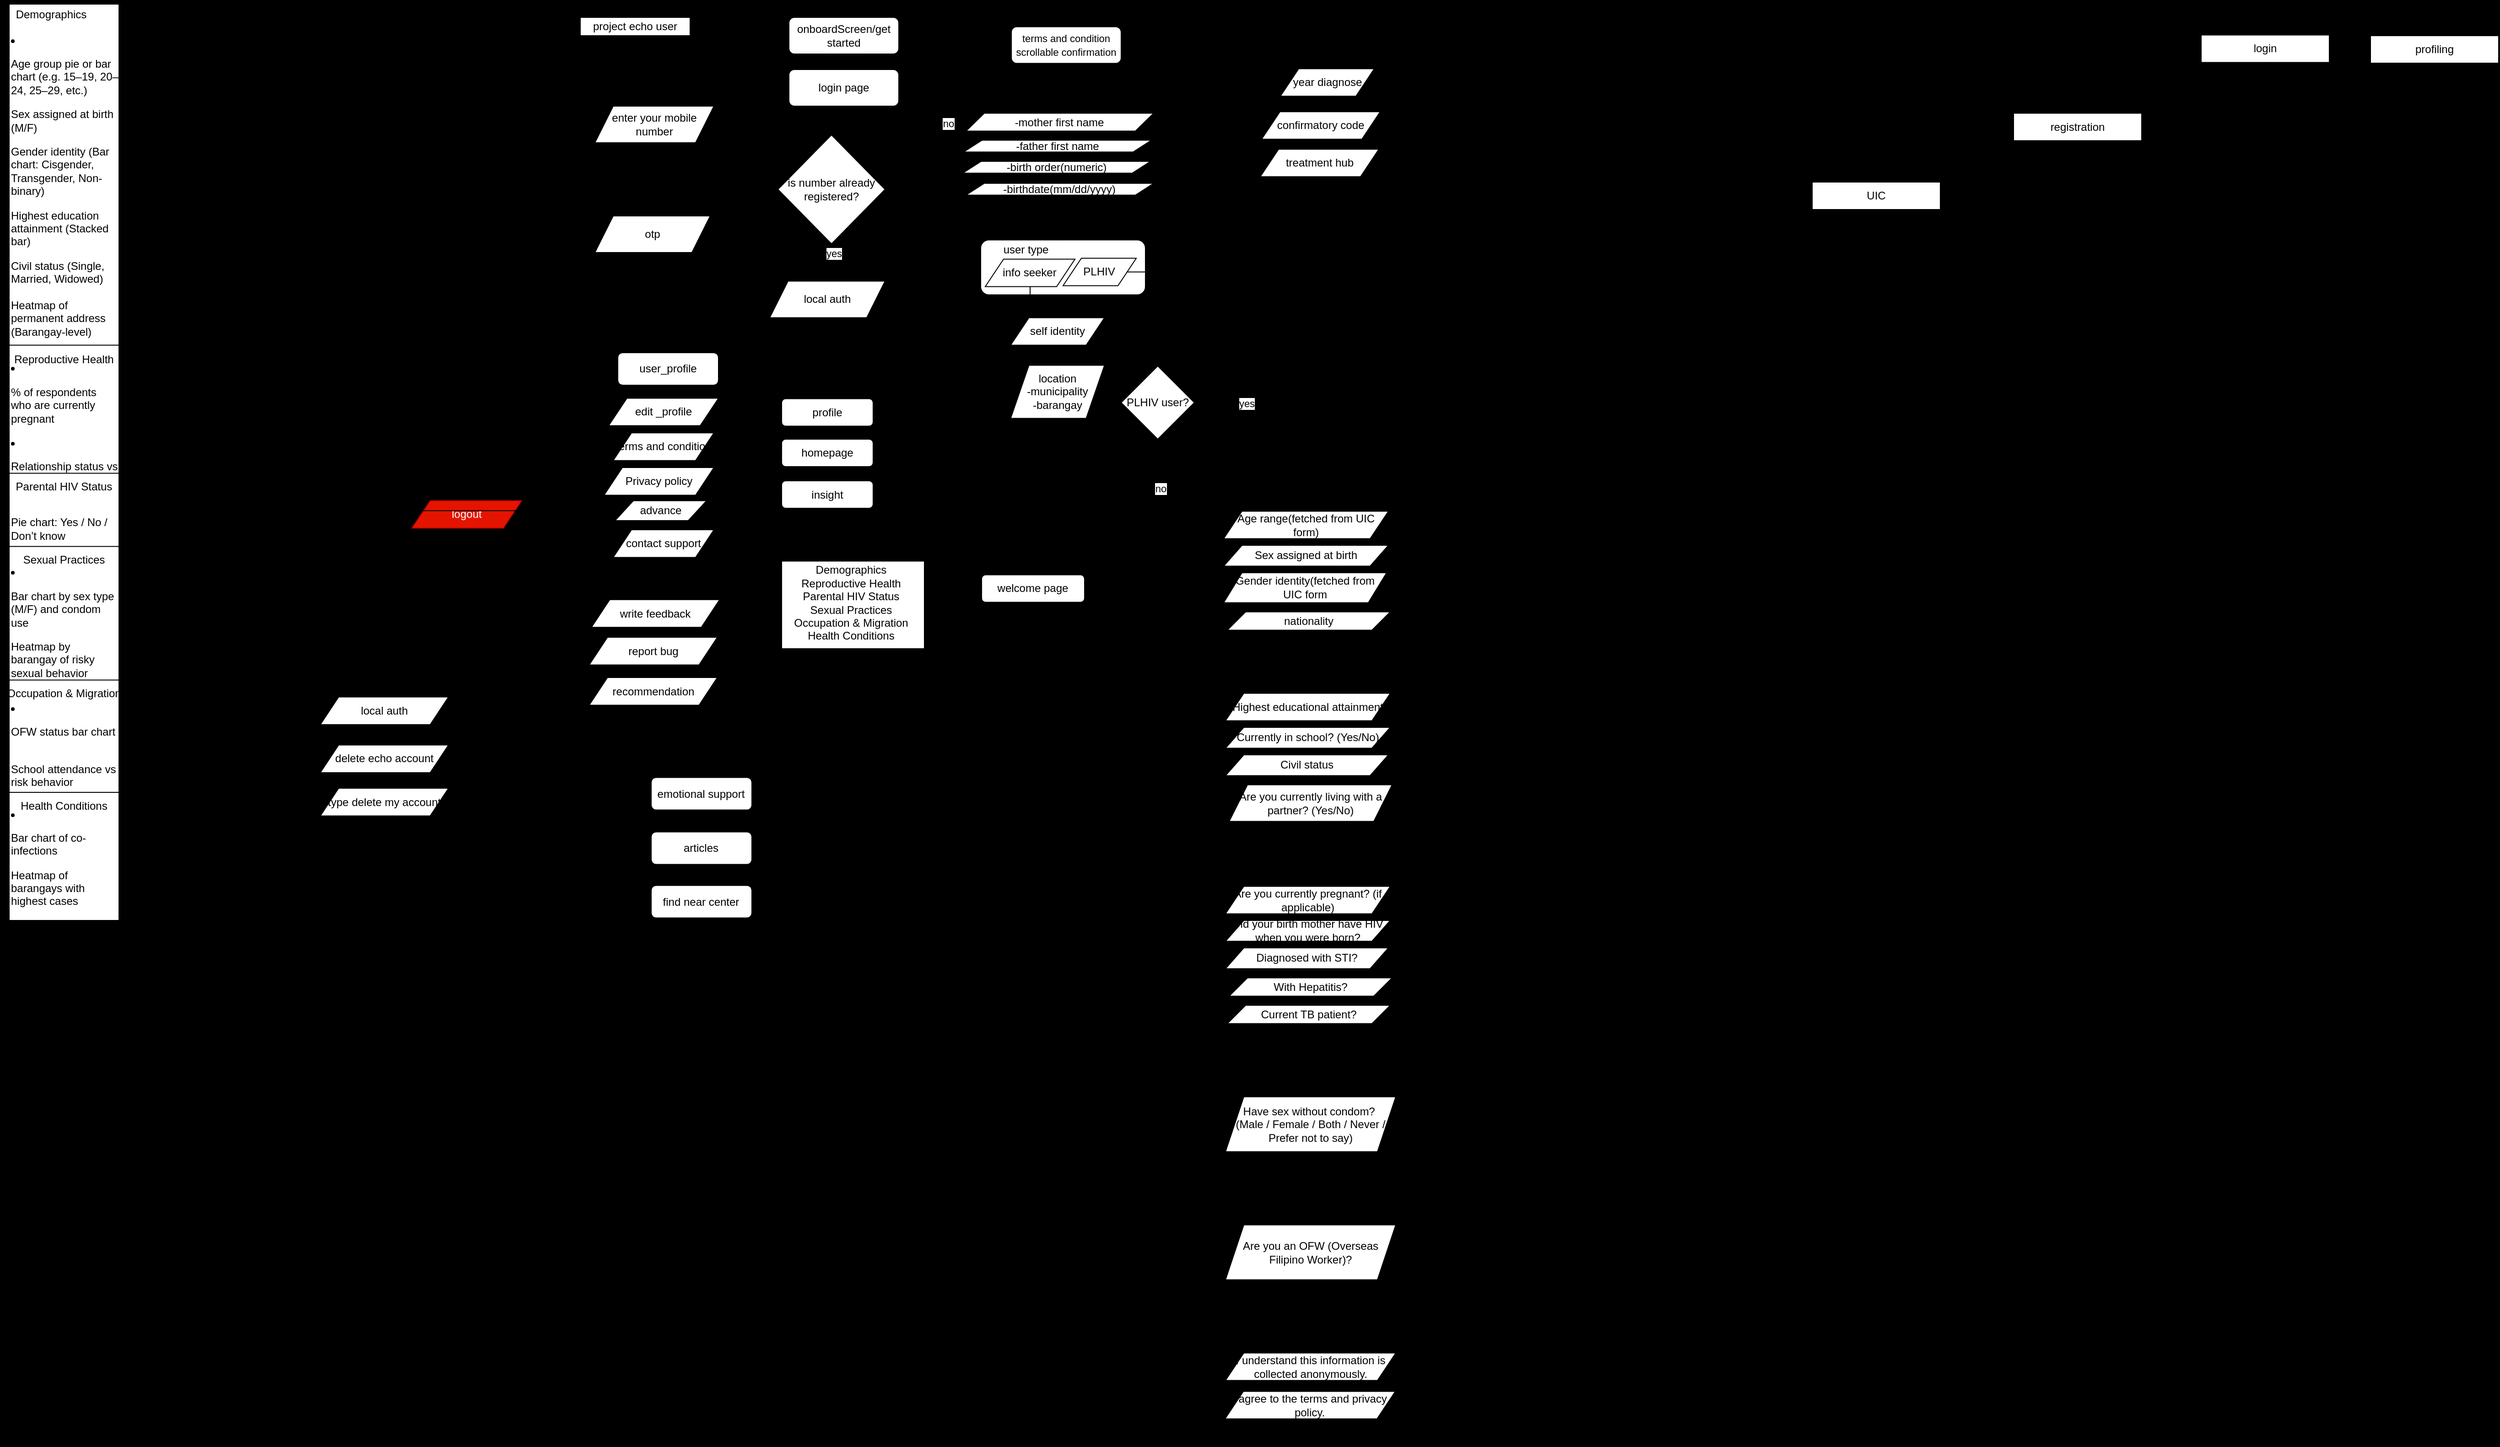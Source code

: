 <mxfile version="28.0.6">
  <diagram name="Page-1" id="9R6yXRowSwLRwM4YF0jt">
    <mxGraphModel dx="2390" dy="1080" grid="1" gridSize="10" guides="1" tooltips="1" connect="1" arrows="1" fold="1" page="1" pageScale="1" pageWidth="850" pageHeight="1100" background="light-dark(#000000,#000000)" math="0" shadow="0">
      <root>
        <mxCell id="0" />
        <mxCell id="1" parent="0" />
        <mxCell id="TQ_paNnPEj-k8EMu2wSg-22" value="" style="rounded=0;whiteSpace=wrap;html=1;fillColor=none;" parent="1" vertex="1">
          <mxGeometry x="627.99" y="132.25" width="226" height="133" as="geometry" />
        </mxCell>
        <mxCell id="PzX3rmqmM5q8GLzGmmiX-13" value="" style="rounded=0;whiteSpace=wrap;html=1;fillColor=none;" parent="1" vertex="1">
          <mxGeometry x="413.99" y="451.75" width="140" height="155.25" as="geometry" />
        </mxCell>
        <mxCell id="_LMe8sHWsWOSTw_ekPAe-2" value="project echo user" style="rounded=0;whiteSpace=wrap;html=1;" parent="1" vertex="1">
          <mxGeometry x="213.99" y="50" width="120" height="20" as="geometry" />
        </mxCell>
        <mxCell id="_LMe8sHWsWOSTw_ekPAe-17" style="edgeStyle=orthogonalEdgeStyle;rounded=0;orthogonalLoop=1;jettySize=auto;html=1;exitX=0;exitY=0.5;exitDx=0;exitDy=0;" parent="1" source="_LMe8sHWsWOSTw_ekPAe-4" edge="1">
          <mxGeometry relative="1" as="geometry">
            <mxPoint x="442.166" y="148" as="targetPoint" />
          </mxGeometry>
        </mxCell>
        <mxCell id="_LMe8sHWsWOSTw_ekPAe-4" value="login page" style="rounded=1;whiteSpace=wrap;html=1;" parent="1" vertex="1">
          <mxGeometry x="441.99" y="107" width="120" height="40" as="geometry" />
        </mxCell>
        <mxCell id="-NJHEdXc2_ys1D_Juve5-9" style="edgeStyle=orthogonalEdgeStyle;rounded=0;orthogonalLoop=1;jettySize=auto;html=1;exitX=0.5;exitY=1;exitDx=0;exitDy=0;" parent="1" source="_LMe8sHWsWOSTw_ekPAe-10" target="-NJHEdXc2_ys1D_Juve5-8" edge="1">
          <mxGeometry relative="1" as="geometry" />
        </mxCell>
        <mxCell id="_LMe8sHWsWOSTw_ekPAe-10" value="enter your mobile number" style="shape=parallelogram;perimeter=parallelogramPerimeter;whiteSpace=wrap;html=1;fixedSize=1;" parent="1" vertex="1">
          <mxGeometry x="229.99" y="147" width="130" height="40" as="geometry" />
        </mxCell>
        <mxCell id="_LMe8sHWsWOSTw_ekPAe-22" style="edgeStyle=orthogonalEdgeStyle;rounded=0;orthogonalLoop=1;jettySize=auto;html=1;exitX=0;exitY=0.5;exitDx=0;exitDy=0;entryX=0.5;entryY=0;entryDx=0;entryDy=0;" parent="1" source="_LMe8sHWsWOSTw_ekPAe-4" target="_LMe8sHWsWOSTw_ekPAe-10" edge="1">
          <mxGeometry relative="1" as="geometry">
            <mxPoint x="325.51" y="218.6" as="targetPoint" />
          </mxGeometry>
        </mxCell>
        <mxCell id="_LMe8sHWsWOSTw_ekPAe-31" value="" style="rounded=1;whiteSpace=wrap;html=1;" parent="1" vertex="1">
          <mxGeometry x="651.49" y="293.25" width="180" height="60" as="geometry" />
        </mxCell>
        <mxCell id="TQ_paNnPEj-k8EMu2wSg-8" style="edgeStyle=orthogonalEdgeStyle;rounded=0;orthogonalLoop=1;jettySize=auto;html=1;exitX=1;exitY=0.5;exitDx=0;exitDy=0;entryX=0.75;entryY=0;entryDx=0;entryDy=0;" parent="1" source="_LMe8sHWsWOSTw_ekPAe-32" target="TQ_paNnPEj-k8EMu2wSg-7" edge="1">
          <mxGeometry relative="1" as="geometry" />
        </mxCell>
        <mxCell id="_LMe8sHWsWOSTw_ekPAe-32" value="PLHIV" style="shape=parallelogram;perimeter=parallelogramPerimeter;whiteSpace=wrap;html=1;fixedSize=1;" parent="1" vertex="1">
          <mxGeometry x="741.49" y="313.25" width="80" height="30" as="geometry" />
        </mxCell>
        <mxCell id="TQ_paNnPEj-k8EMu2wSg-10" style="edgeStyle=orthogonalEdgeStyle;rounded=0;orthogonalLoop=1;jettySize=auto;html=1;exitX=0.5;exitY=1;exitDx=0;exitDy=0;" parent="1" source="_LMe8sHWsWOSTw_ekPAe-33" target="-NJHEdXc2_ys1D_Juve5-5" edge="1">
          <mxGeometry relative="1" as="geometry" />
        </mxCell>
        <mxCell id="_LMe8sHWsWOSTw_ekPAe-33" value="info seeker" style="shape=parallelogram;perimeter=parallelogramPerimeter;whiteSpace=wrap;html=1;fixedSize=1;" parent="1" vertex="1">
          <mxGeometry x="656.49" y="314.25" width="98" height="30" as="geometry" />
        </mxCell>
        <mxCell id="_LMe8sHWsWOSTw_ekPAe-34" value="user type" style="rounded=1;whiteSpace=wrap;html=1;strokeColor=none;" parent="1" vertex="1">
          <mxGeometry x="661.49" y="299.25" width="80" height="10" as="geometry" />
        </mxCell>
        <mxCell id="_if-oOEPhQZ48nYMYrpP-65" style="edgeStyle=orthogonalEdgeStyle;rounded=0;orthogonalLoop=1;jettySize=auto;html=1;exitX=1;exitY=0.5;exitDx=0;exitDy=0;entryX=0;entryY=0;entryDx=0;entryDy=0;" parent="1" source="_LMe8sHWsWOSTw_ekPAe-37" target="hLlVX3qkGdRgcRe8pmFS-6" edge="1">
          <mxGeometry relative="1" as="geometry" />
        </mxCell>
        <mxCell id="_LMe8sHWsWOSTw_ekPAe-37" value="&lt;div&gt;location&lt;/div&gt;&lt;div&gt;-municipality&lt;/div&gt;&lt;div&gt;-barangay&lt;/div&gt;" style="shape=parallelogram;perimeter=parallelogramPerimeter;whiteSpace=wrap;html=1;fixedSize=1;" parent="1" vertex="1">
          <mxGeometry x="684.24" y="430.25" width="102.5" height="58" as="geometry" />
        </mxCell>
        <mxCell id="_LMe8sHWsWOSTw_ekPAe-53" value="welcome page" style="rounded=1;whiteSpace=wrap;html=1;" parent="1" vertex="1">
          <mxGeometry x="652.49" y="659.25" width="112.5" height="30" as="geometry" />
        </mxCell>
        <mxCell id="hLlVX3qkGdRgcRe8pmFS-5" style="edgeStyle=orthogonalEdgeStyle;rounded=0;orthogonalLoop=1;jettySize=auto;html=1;exitX=0;exitY=0.5;exitDx=0;exitDy=0;entryX=0.75;entryY=0;entryDx=0;entryDy=0;" parent="1" source="_LMe8sHWsWOSTw_ekPAe-55" target="PzX3rmqmM5q8GLzGmmiX-22" edge="1">
          <mxGeometry relative="1" as="geometry" />
        </mxCell>
        <mxCell id="_LMe8sHWsWOSTw_ekPAe-55" value="homepage" style="rounded=1;whiteSpace=wrap;html=1;" parent="1" vertex="1">
          <mxGeometry x="433.99" y="511" width="100" height="30" as="geometry" />
        </mxCell>
        <mxCell id="_LMe8sHWsWOSTw_ekPAe-59" style="edgeStyle=orthogonalEdgeStyle;rounded=0;orthogonalLoop=1;jettySize=auto;html=1;exitX=0.5;exitY=1;exitDx=0;exitDy=0;entryX=0.5;entryY=0;entryDx=0;entryDy=0;" parent="1" source="_LMe8sHWsWOSTw_ekPAe-58" target="_LMe8sHWsWOSTw_ekPAe-4" edge="1">
          <mxGeometry relative="1" as="geometry" />
        </mxCell>
        <mxCell id="_LMe8sHWsWOSTw_ekPAe-58" value="onboardScreen/get started" style="rounded=1;whiteSpace=wrap;html=1;" parent="1" vertex="1">
          <mxGeometry x="441.99" y="50" width="120" height="40" as="geometry" />
        </mxCell>
        <mxCell id="-NJHEdXc2_ys1D_Juve5-7" style="edgeStyle=orthogonalEdgeStyle;rounded=0;orthogonalLoop=1;jettySize=auto;html=1;exitX=0.5;exitY=1;exitDx=0;exitDy=0;" parent="1" source="-NJHEdXc2_ys1D_Juve5-5" target="_LMe8sHWsWOSTw_ekPAe-37" edge="1">
          <mxGeometry relative="1" as="geometry" />
        </mxCell>
        <mxCell id="-NJHEdXc2_ys1D_Juve5-5" value="self identity" style="shape=parallelogram;perimeter=parallelogramPerimeter;whiteSpace=wrap;html=1;fixedSize=1;" parent="1" vertex="1">
          <mxGeometry x="684.24" y="378.25" width="102.5" height="30" as="geometry" />
        </mxCell>
        <mxCell id="Z2BPIPwkAZa0jg8t_c1K-12" style="edgeStyle=orthogonalEdgeStyle;rounded=0;orthogonalLoop=1;jettySize=auto;html=1;exitX=1;exitY=0.5;exitDx=0;exitDy=0;entryX=0;entryY=0.5;entryDx=0;entryDy=0;" parent="1" source="-NJHEdXc2_ys1D_Juve5-8" target="-NJHEdXc2_ys1D_Juve5-28" edge="1">
          <mxGeometry relative="1" as="geometry" />
        </mxCell>
        <mxCell id="-NJHEdXc2_ys1D_Juve5-8" value="otp" style="shape=parallelogram;perimeter=parallelogramPerimeter;whiteSpace=wrap;html=1;fixedSize=1;" parent="1" vertex="1">
          <mxGeometry x="229.99" y="267" width="126" height="40" as="geometry" />
        </mxCell>
        <mxCell id="PzX3rmqmM5q8GLzGmmiX-14" style="edgeStyle=orthogonalEdgeStyle;rounded=0;orthogonalLoop=1;jettySize=auto;html=1;exitX=0.5;exitY=1;exitDx=0;exitDy=0;entryX=0;entryY=0.25;entryDx=0;entryDy=0;" parent="1" source="-NJHEdXc2_ys1D_Juve5-20" target="PzX3rmqmM5q8GLzGmmiX-13" edge="1">
          <mxGeometry relative="1" as="geometry" />
        </mxCell>
        <mxCell id="-NJHEdXc2_ys1D_Juve5-20" value="local auth" style="shape=parallelogram;perimeter=parallelogramPerimeter;whiteSpace=wrap;html=1;fixedSize=1;" parent="1" vertex="1">
          <mxGeometry x="420.99" y="338.25" width="126" height="40" as="geometry" />
        </mxCell>
        <mxCell id="-NJHEdXc2_ys1D_Juve5-30" style="edgeStyle=orthogonalEdgeStyle;rounded=0;orthogonalLoop=1;jettySize=auto;html=1;exitX=0.5;exitY=1;exitDx=0;exitDy=0;entryX=0.5;entryY=0;entryDx=0;entryDy=0;" parent="1" source="-NJHEdXc2_ys1D_Juve5-28" target="-NJHEdXc2_ys1D_Juve5-20" edge="1">
          <mxGeometry relative="1" as="geometry" />
        </mxCell>
        <mxCell id="-NJHEdXc2_ys1D_Juve5-33" value="yes" style="edgeLabel;html=1;align=center;verticalAlign=middle;resizable=0;points=[];" parent="-NJHEdXc2_ys1D_Juve5-30" vertex="1" connectable="0">
          <mxGeometry x="-0.56" y="2" relative="1" as="geometry">
            <mxPoint as="offset" />
          </mxGeometry>
        </mxCell>
        <mxCell id="hLlVX3qkGdRgcRe8pmFS-13" style="edgeStyle=orthogonalEdgeStyle;rounded=0;orthogonalLoop=1;jettySize=auto;html=1;exitX=1;exitY=0.5;exitDx=0;exitDy=0;entryX=0;entryY=0.25;entryDx=0;entryDy=0;" parent="1" source="-NJHEdXc2_ys1D_Juve5-28" target="-NJHEdXc2_ys1D_Juve5-2" edge="1">
          <mxGeometry relative="1" as="geometry">
            <mxPoint x="617.49" y="89.25" as="sourcePoint" />
          </mxGeometry>
        </mxCell>
        <mxCell id="hLlVX3qkGdRgcRe8pmFS-15" value="no" style="edgeLabel;html=1;align=center;verticalAlign=middle;resizable=0;points=[];" parent="hLlVX3qkGdRgcRe8pmFS-13" vertex="1" connectable="0">
          <mxGeometry x="-0.076" relative="1" as="geometry">
            <mxPoint as="offset" />
          </mxGeometry>
        </mxCell>
        <mxCell id="-NJHEdXc2_ys1D_Juve5-28" value="is number already registered?" style="rhombus;whiteSpace=wrap;html=1;" parent="1" vertex="1">
          <mxGeometry x="429.99" y="178.5" width="117" height="119" as="geometry" />
        </mxCell>
        <mxCell id="TQ_paNnPEj-k8EMu2wSg-27" style="edgeStyle=orthogonalEdgeStyle;rounded=0;orthogonalLoop=1;jettySize=auto;html=1;exitX=0.5;exitY=1;exitDx=0;exitDy=0;entryX=0.75;entryY=0;entryDx=0;entryDy=0;" parent="1" source="-NJHEdXc2_ys1D_Juve5-2" target="TQ_paNnPEj-k8EMu2wSg-22" edge="1">
          <mxGeometry relative="1" as="geometry" />
        </mxCell>
        <mxCell id="-NJHEdXc2_ys1D_Juve5-2" value="&lt;div&gt;&lt;font style=&quot;font-size: 11px;&quot;&gt;terms and condition scrollable confirmation&lt;/font&gt;&lt;/div&gt;" style="rounded=1;whiteSpace=wrap;html=1;" parent="1" vertex="1">
          <mxGeometry x="684.99" y="60.25" width="120" height="40" as="geometry" />
        </mxCell>
        <mxCell id="Z2BPIPwkAZa0jg8t_c1K-1" value="find near center" style="rounded=1;whiteSpace=wrap;html=1;" parent="1" vertex="1">
          <mxGeometry x="291.49" y="998.75" width="110" height="35.5" as="geometry" />
        </mxCell>
        <mxCell id="Z2BPIPwkAZa0jg8t_c1K-2" value="emotional support" style="rounded=1;whiteSpace=wrap;html=1;" parent="1" vertex="1">
          <mxGeometry x="291.49" y="880.75" width="110" height="35.5" as="geometry" />
        </mxCell>
        <mxCell id="Z2BPIPwkAZa0jg8t_c1K-3" value="articles" style="rounded=1;whiteSpace=wrap;html=1;" parent="1" vertex="1">
          <mxGeometry x="291.49" y="940.25" width="110" height="35.5" as="geometry" />
        </mxCell>
        <mxCell id="Z2BPIPwkAZa0jg8t_c1K-28" value="" style="shape=image;verticalLabelPosition=bottom;labelBackgroundColor=default;verticalAlign=top;aspect=fixed;imageAspect=0;image=https://docs.flutter.dev/assets/images/branding/flutter/logo/default.svg;" parent="1" vertex="1">
          <mxGeometry x="40" y="45" width="47.5" height="47.5" as="geometry" />
        </mxCell>
        <mxCell id="9h75YwdOtFmBBY_GWxxM-14" value="" style="shape=tableRow;horizontal=0;startSize=0;swimlaneHead=0;swimlaneBody=0;fillColor=none;collapsible=0;dropTarget=0;points=[[0,0.5],[1,0.5]];portConstraint=eastwest;top=0;left=0;right=0;bottom=0;" parent="1" vertex="1">
          <mxGeometry x="1700" y="340" width="180" height="30" as="geometry" />
        </mxCell>
        <mxCell id="9h75YwdOtFmBBY_GWxxM-15" value="" style="shape=partialRectangle;connectable=0;fillColor=none;top=0;left=0;bottom=0;right=0;editable=1;overflow=hidden;whiteSpace=wrap;html=1;" parent="9h75YwdOtFmBBY_GWxxM-14" vertex="1">
          <mxGeometry width="30" height="30" as="geometry">
            <mxRectangle width="30" height="30" as="alternateBounds" />
          </mxGeometry>
        </mxCell>
        <mxCell id="PzX3rmqmM5q8GLzGmmiX-21" style="edgeStyle=orthogonalEdgeStyle;rounded=0;orthogonalLoop=1;jettySize=auto;html=1;exitX=0;exitY=0.5;exitDx=0;exitDy=0;entryX=1;entryY=0.25;entryDx=0;entryDy=0;" parent="1" source="PzX3rmqmM5q8GLzGmmiX-9" target="PzX3rmqmM5q8GLzGmmiX-19" edge="1">
          <mxGeometry relative="1" as="geometry" />
        </mxCell>
        <mxCell id="PzX3rmqmM5q8GLzGmmiX-9" value="profile" style="rounded=1;whiteSpace=wrap;html=1;" parent="1" vertex="1">
          <mxGeometry x="433.99" y="466.75" width="100" height="30" as="geometry" />
        </mxCell>
        <mxCell id="PzX3rmqmM5q8GLzGmmiX-15" style="edgeStyle=orthogonalEdgeStyle;rounded=0;orthogonalLoop=1;jettySize=auto;html=1;exitX=0;exitY=0.5;exitDx=0;exitDy=0;entryX=1.004;entryY=0.41;entryDx=0;entryDy=0;entryPerimeter=0;" parent="1" source="_LMe8sHWsWOSTw_ekPAe-53" target="PzX3rmqmM5q8GLzGmmiX-13" edge="1">
          <mxGeometry relative="1" as="geometry" />
        </mxCell>
        <mxCell id="PzX3rmqmM5q8GLzGmmiX-16" value="user_profile" style="rounded=1;whiteSpace=wrap;html=1;" parent="1" vertex="1">
          <mxGeometry x="255" y="416.5" width="110" height="35.5" as="geometry" />
        </mxCell>
        <mxCell id="PzX3rmqmM5q8GLzGmmiX-19" value="" style="rounded=0;whiteSpace=wrap;html=1;fillColor=none;" parent="1" vertex="1">
          <mxGeometry x="240" y="406.5" width="130" height="243.5" as="geometry" />
        </mxCell>
        <mxCell id="PzX3rmqmM5q8GLzGmmiX-22" value="" style="rounded=0;whiteSpace=wrap;html=1;fillColor=none;" parent="1" vertex="1">
          <mxGeometry x="278.99" y="870.75" width="135" height="177.25" as="geometry" />
        </mxCell>
        <mxCell id="hLlVX3qkGdRgcRe8pmFS-8" style="edgeStyle=orthogonalEdgeStyle;rounded=0;orthogonalLoop=1;jettySize=auto;html=1;exitX=0.5;exitY=1;exitDx=0;exitDy=0;entryX=1;entryY=0.5;entryDx=0;entryDy=0;" parent="1" source="hLlVX3qkGdRgcRe8pmFS-6" target="_LMe8sHWsWOSTw_ekPAe-53" edge="1">
          <mxGeometry relative="1" as="geometry">
            <Array as="points">
              <mxPoint x="850" y="511" />
              <mxPoint x="850" y="674" />
            </Array>
          </mxGeometry>
        </mxCell>
        <mxCell id="hLlVX3qkGdRgcRe8pmFS-12" value="no" style="edgeLabel;html=1;align=center;verticalAlign=middle;resizable=0;points=[];" parent="hLlVX3qkGdRgcRe8pmFS-8" vertex="1" connectable="0">
          <mxGeometry x="-0.533" y="-2" relative="1" as="geometry">
            <mxPoint as="offset" />
          </mxGeometry>
        </mxCell>
        <mxCell id="hLlVX3qkGdRgcRe8pmFS-10" style="edgeStyle=orthogonalEdgeStyle;rounded=0;orthogonalLoop=1;jettySize=auto;html=1;exitX=1;exitY=0.5;exitDx=0;exitDy=0;" parent="1" source="hLlVX3qkGdRgcRe8pmFS-6" target="TQ_paNnPEj-k8EMu2wSg-66" edge="1">
          <mxGeometry relative="1" as="geometry">
            <mxPoint x="886.323" y="691.25" as="targetPoint" />
          </mxGeometry>
        </mxCell>
        <mxCell id="hLlVX3qkGdRgcRe8pmFS-11" value="yes" style="edgeLabel;html=1;align=center;verticalAlign=middle;resizable=0;points=[];" parent="hLlVX3qkGdRgcRe8pmFS-10" vertex="1" connectable="0">
          <mxGeometry x="-0.301" y="-1" relative="1" as="geometry">
            <mxPoint x="-7" as="offset" />
          </mxGeometry>
        </mxCell>
        <mxCell id="hLlVX3qkGdRgcRe8pmFS-6" value="PLHIV user?" style="rhombus;whiteSpace=wrap;html=1;" parent="1" vertex="1">
          <mxGeometry x="804.99" y="431" width="80" height="80" as="geometry" />
        </mxCell>
        <mxCell id="TQ_paNnPEj-k8EMu2wSg-2" value="year diagnose" style="shape=parallelogram;perimeter=parallelogramPerimeter;whiteSpace=wrap;html=1;fixedSize=1;" parent="1" vertex="1">
          <mxGeometry x="978.99" y="106.13" width="102.5" height="30" as="geometry" />
        </mxCell>
        <mxCell id="TQ_paNnPEj-k8EMu2wSg-3" value="confirmatory code" style="shape=parallelogram;perimeter=parallelogramPerimeter;whiteSpace=wrap;html=1;fixedSize=1;" parent="1" vertex="1">
          <mxGeometry x="958.49" y="153.13" width="129.5" height="30" as="geometry" />
        </mxCell>
        <mxCell id="TQ_paNnPEj-k8EMu2wSg-4" value="treatment hub" style="shape=parallelogram;perimeter=parallelogramPerimeter;whiteSpace=wrap;html=1;fixedSize=1;" parent="1" vertex="1">
          <mxGeometry x="956.99" y="194.13" width="129.5" height="30" as="geometry" />
        </mxCell>
        <mxCell id="TQ_paNnPEj-k8EMu2wSg-5" value="" style="rounded=0;whiteSpace=wrap;html=1;fillColor=none;" parent="1" vertex="1">
          <mxGeometry x="948.99" y="147.13" width="150" height="92" as="geometry" />
        </mxCell>
        <mxCell id="TQ_paNnPEj-k8EMu2wSg-70" style="edgeStyle=orthogonalEdgeStyle;rounded=0;orthogonalLoop=1;jettySize=auto;html=1;exitX=0.5;exitY=1;exitDx=0;exitDy=0;entryX=1;entryY=0.5;entryDx=0;entryDy=0;" parent="1" source="TQ_paNnPEj-k8EMu2wSg-6" target="-NJHEdXc2_ys1D_Juve5-5" edge="1">
          <mxGeometry relative="1" as="geometry">
            <Array as="points">
              <mxPoint x="1014.99" y="393" />
            </Array>
          </mxGeometry>
        </mxCell>
        <mxCell id="TQ_paNnPEj-k8EMu2wSg-6" value="" style="rounded=1;whiteSpace=wrap;html=1;fillColor=none;" parent="1" vertex="1">
          <mxGeometry x="928.99" y="81.88" width="190" height="175.25" as="geometry" />
        </mxCell>
        <mxCell id="TQ_paNnPEj-k8EMu2wSg-7" value="PLHIV validation" style="text;html=1;align=center;verticalAlign=middle;whiteSpace=wrap;rounded=0;" parent="1" vertex="1">
          <mxGeometry x="918.99" y="77.88" width="149" height="30" as="geometry" />
        </mxCell>
        <mxCell id="TQ_paNnPEj-k8EMu2wSg-16" value="profilling form/stepper form" style="text;html=1;align=center;verticalAlign=middle;whiteSpace=wrap;rounded=0;" parent="1" vertex="1">
          <mxGeometry x="899.99" y="519.5" width="170" height="30" as="geometry" />
        </mxCell>
        <mxCell id="TQ_paNnPEj-k8EMu2wSg-40" style="edgeStyle=orthogonalEdgeStyle;rounded=0;orthogonalLoop=1;jettySize=auto;html=1;exitX=0.5;exitY=1;exitDx=0;exitDy=0;" parent="1" source="TQ_paNnPEj-k8EMu2wSg-18" target="TQ_paNnPEj-k8EMu2wSg-34" edge="1">
          <mxGeometry relative="1" as="geometry" />
        </mxCell>
        <mxCell id="TQ_paNnPEj-k8EMu2wSg-18" value="" style="rounded=1;whiteSpace=wrap;html=1;fillColor=none;" parent="1" vertex="1">
          <mxGeometry x="904.99" y="561.5" width="210" height="168.25" as="geometry" />
        </mxCell>
        <mxCell id="TQ_paNnPEj-k8EMu2wSg-19" value="Age and Identity" style="text;html=1;align=center;verticalAlign=middle;whiteSpace=wrap;rounded=0;" parent="1" vertex="1">
          <mxGeometry x="918.49" y="559.75" width="96.5" height="30" as="geometry" />
        </mxCell>
        <mxCell id="TQ_paNnPEj-k8EMu2wSg-20" value="Age range(fetched from UIC form)" style="shape=parallelogram;perimeter=parallelogramPerimeter;whiteSpace=wrap;html=1;fixedSize=1;" parent="1" vertex="1">
          <mxGeometry x="916.99" y="589.75" width="180" height="30" as="geometry" />
        </mxCell>
        <mxCell id="TQ_paNnPEj-k8EMu2wSg-21" value="&lt;div&gt;-mother first name&lt;/div&gt;" style="shape=parallelogram;perimeter=parallelogramPerimeter;whiteSpace=wrap;html=1;fixedSize=1;" parent="1" vertex="1">
          <mxGeometry x="635.49" y="154.75" width="205" height="19.5" as="geometry" />
        </mxCell>
        <mxCell id="TQ_paNnPEj-k8EMu2wSg-23" value="UIC/user identifier" style="text;html=1;align=center;verticalAlign=middle;whiteSpace=wrap;rounded=0;" parent="1" vertex="1">
          <mxGeometry x="632.49" y="129.25" width="120" height="30" as="geometry" />
        </mxCell>
        <mxCell id="TQ_paNnPEj-k8EMu2wSg-24" value="&lt;div&gt;-father first name&lt;/div&gt;" style="shape=parallelogram;perimeter=parallelogramPerimeter;whiteSpace=wrap;html=1;fixedSize=1;" parent="1" vertex="1">
          <mxGeometry x="632.99" y="184.25" width="205" height="12.87" as="geometry" />
        </mxCell>
        <mxCell id="TQ_paNnPEj-k8EMu2wSg-25" value="&lt;div&gt;-birth order(numeric)&lt;/div&gt;" style="shape=parallelogram;perimeter=parallelogramPerimeter;whiteSpace=wrap;html=1;fixedSize=1;" parent="1" vertex="1">
          <mxGeometry x="631.99" y="207.38" width="205" height="12.87" as="geometry" />
        </mxCell>
        <mxCell id="TQ_paNnPEj-k8EMu2wSg-26" value="&lt;div&gt;-birthdate(mm/dd/yyyy)&lt;/div&gt;" style="shape=parallelogram;perimeter=parallelogramPerimeter;whiteSpace=wrap;html=1;fixedSize=1;" parent="1" vertex="1">
          <mxGeometry x="635.49" y="231.38" width="205" height="12.87" as="geometry" />
        </mxCell>
        <mxCell id="TQ_paNnPEj-k8EMu2wSg-28" style="edgeStyle=orthogonalEdgeStyle;rounded=0;orthogonalLoop=1;jettySize=auto;html=1;exitX=0.5;exitY=1;exitDx=0;exitDy=0;entryX=0.48;entryY=0.01;entryDx=0;entryDy=0;entryPerimeter=0;" parent="1" source="TQ_paNnPEj-k8EMu2wSg-22" target="_LMe8sHWsWOSTw_ekPAe-31" edge="1">
          <mxGeometry relative="1" as="geometry" />
        </mxCell>
        <mxCell id="TQ_paNnPEj-k8EMu2wSg-29" value="Sex assigned at birth" style="shape=parallelogram;perimeter=parallelogramPerimeter;whiteSpace=wrap;html=1;fixedSize=1;" parent="1" vertex="1">
          <mxGeometry x="916.99" y="627" width="180" height="22.75" as="geometry" />
        </mxCell>
        <mxCell id="TQ_paNnPEj-k8EMu2wSg-30" value="Gender identity(fetched from UIC form" style="shape=parallelogram;perimeter=parallelogramPerimeter;whiteSpace=wrap;html=1;fixedSize=1;" parent="1" vertex="1">
          <mxGeometry x="916.99" y="657" width="178" height="32.75" as="geometry" />
        </mxCell>
        <mxCell id="TQ_paNnPEj-k8EMu2wSg-31" value="nationality" style="shape=parallelogram;perimeter=parallelogramPerimeter;whiteSpace=wrap;html=1;fixedSize=1;" parent="1" vertex="1">
          <mxGeometry x="920.99" y="699.75" width="178" height="20" as="geometry" />
        </mxCell>
        <mxCell id="TQ_paNnPEj-k8EMu2wSg-48" style="edgeStyle=orthogonalEdgeStyle;rounded=0;orthogonalLoop=1;jettySize=auto;html=1;exitX=0.5;exitY=1;exitDx=0;exitDy=0;" parent="1" source="TQ_paNnPEj-k8EMu2wSg-34" target="TQ_paNnPEj-k8EMu2wSg-41" edge="1">
          <mxGeometry relative="1" as="geometry" />
        </mxCell>
        <mxCell id="TQ_paNnPEj-k8EMu2wSg-34" value="" style="rounded=1;whiteSpace=wrap;html=1;fillColor=none;" parent="1" vertex="1">
          <mxGeometry x="906.99" y="760.5" width="210" height="188.25" as="geometry" />
        </mxCell>
        <mxCell id="TQ_paNnPEj-k8EMu2wSg-35" value="Education &amp;amp; Status" style="text;html=1;align=center;verticalAlign=middle;whiteSpace=wrap;rounded=0;" parent="1" vertex="1">
          <mxGeometry x="920.49" y="758.75" width="109.5" height="30" as="geometry" />
        </mxCell>
        <mxCell id="TQ_paNnPEj-k8EMu2wSg-36" value="Highest educational attainment" style="shape=parallelogram;perimeter=parallelogramPerimeter;whiteSpace=wrap;html=1;fixedSize=1;" parent="1" vertex="1">
          <mxGeometry x="918.99" y="788.75" width="180" height="30" as="geometry" />
        </mxCell>
        <mxCell id="TQ_paNnPEj-k8EMu2wSg-37" value="Currently in school? (Yes/No)" style="shape=parallelogram;perimeter=parallelogramPerimeter;whiteSpace=wrap;html=1;fixedSize=1;" parent="1" vertex="1">
          <mxGeometry x="918.99" y="826" width="180" height="22.75" as="geometry" />
        </mxCell>
        <mxCell id="TQ_paNnPEj-k8EMu2wSg-38" value="Civil status" style="shape=parallelogram;perimeter=parallelogramPerimeter;whiteSpace=wrap;html=1;fixedSize=1;" parent="1" vertex="1">
          <mxGeometry x="918.99" y="856" width="178" height="22.75" as="geometry" />
        </mxCell>
        <mxCell id="TQ_paNnPEj-k8EMu2wSg-39" value="Are you currently living with a partner? (Yes/No)" style="shape=parallelogram;perimeter=parallelogramPerimeter;whiteSpace=wrap;html=1;fixedSize=1;" parent="1" vertex="1">
          <mxGeometry x="922.99" y="888.75" width="178" height="40" as="geometry" />
        </mxCell>
        <mxCell id="TQ_paNnPEj-k8EMu2wSg-56" style="edgeStyle=orthogonalEdgeStyle;rounded=0;orthogonalLoop=1;jettySize=auto;html=1;exitX=0.5;exitY=1;exitDx=0;exitDy=0;" parent="1" source="TQ_paNnPEj-k8EMu2wSg-41" target="TQ_paNnPEj-k8EMu2wSg-49" edge="1">
          <mxGeometry relative="1" as="geometry" />
        </mxCell>
        <mxCell id="TQ_paNnPEj-k8EMu2wSg-41" value="" style="rounded=1;whiteSpace=wrap;html=1;fillColor=none;" parent="1" vertex="1">
          <mxGeometry x="906.99" y="971.5" width="210" height="198.25" as="geometry" />
        </mxCell>
        <mxCell id="TQ_paNnPEj-k8EMu2wSg-42" value="Health &amp;amp; Pregnancy" style="text;html=1;align=center;verticalAlign=middle;whiteSpace=wrap;rounded=0;" parent="1" vertex="1">
          <mxGeometry x="920.49" y="969.75" width="109.5" height="30" as="geometry" />
        </mxCell>
        <mxCell id="TQ_paNnPEj-k8EMu2wSg-43" value="Are you currently pregnant? (if applicable)" style="shape=parallelogram;perimeter=parallelogramPerimeter;whiteSpace=wrap;html=1;fixedSize=1;" parent="1" vertex="1">
          <mxGeometry x="918.99" y="999.75" width="180" height="30" as="geometry" />
        </mxCell>
        <mxCell id="TQ_paNnPEj-k8EMu2wSg-44" value="Did your birth mother have HIV when you were born?" style="shape=parallelogram;perimeter=parallelogramPerimeter;whiteSpace=wrap;html=1;fixedSize=1;" parent="1" vertex="1">
          <mxGeometry x="918.99" y="1037" width="180" height="22.75" as="geometry" />
        </mxCell>
        <mxCell id="TQ_paNnPEj-k8EMu2wSg-45" value="Diagnosed with STI?" style="shape=parallelogram;perimeter=parallelogramPerimeter;whiteSpace=wrap;html=1;fixedSize=1;" parent="1" vertex="1">
          <mxGeometry x="918.99" y="1067" width="178" height="22.75" as="geometry" />
        </mxCell>
        <mxCell id="TQ_paNnPEj-k8EMu2wSg-46" value="With Hepatitis?" style="shape=parallelogram;perimeter=parallelogramPerimeter;whiteSpace=wrap;html=1;fixedSize=1;" parent="1" vertex="1">
          <mxGeometry x="922.99" y="1099.75" width="178" height="20" as="geometry" />
        </mxCell>
        <mxCell id="TQ_paNnPEj-k8EMu2wSg-47" value="Current TB patient?" style="shape=parallelogram;perimeter=parallelogramPerimeter;whiteSpace=wrap;html=1;fixedSize=1;" parent="1" vertex="1">
          <mxGeometry x="920.99" y="1129.75" width="178" height="20" as="geometry" />
        </mxCell>
        <mxCell id="TQ_paNnPEj-k8EMu2wSg-60" style="edgeStyle=orthogonalEdgeStyle;rounded=0;orthogonalLoop=1;jettySize=auto;html=1;exitX=0.5;exitY=1;exitDx=0;exitDy=0;" parent="1" source="TQ_paNnPEj-k8EMu2wSg-49" target="TQ_paNnPEj-k8EMu2wSg-57" edge="1">
          <mxGeometry relative="1" as="geometry" />
        </mxCell>
        <mxCell id="TQ_paNnPEj-k8EMu2wSg-49" value="" style="rounded=1;whiteSpace=wrap;html=1;fillColor=none;" parent="1" vertex="1">
          <mxGeometry x="906.99" y="1191.5" width="210" height="108.25" as="geometry" />
        </mxCell>
        <mxCell id="TQ_paNnPEj-k8EMu2wSg-50" value="Sexual Practices" style="text;html=1;align=center;verticalAlign=middle;whiteSpace=wrap;rounded=0;" parent="1" vertex="1">
          <mxGeometry x="920.49" y="1189.75" width="109.5" height="30" as="geometry" />
        </mxCell>
        <mxCell id="TQ_paNnPEj-k8EMu2wSg-51" value="&lt;div&gt;Have sex without condom?&amp;nbsp;&lt;/div&gt;&lt;div&gt;(Male / Female / Both / Never / Prefer not to say)&lt;/div&gt;" style="shape=parallelogram;perimeter=parallelogramPerimeter;whiteSpace=wrap;html=1;fixedSize=1;" parent="1" vertex="1">
          <mxGeometry x="918.99" y="1229.75" width="186" height="60" as="geometry" />
        </mxCell>
        <mxCell id="TQ_paNnPEj-k8EMu2wSg-65" style="edgeStyle=orthogonalEdgeStyle;rounded=0;orthogonalLoop=1;jettySize=auto;html=1;exitX=0.5;exitY=1;exitDx=0;exitDy=0;" parent="1" source="TQ_paNnPEj-k8EMu2wSg-57" target="TQ_paNnPEj-k8EMu2wSg-61" edge="1">
          <mxGeometry relative="1" as="geometry" />
        </mxCell>
        <mxCell id="TQ_paNnPEj-k8EMu2wSg-57" value="" style="rounded=1;whiteSpace=wrap;html=1;fillColor=none;" parent="1" vertex="1">
          <mxGeometry x="906.99" y="1331.5" width="210" height="108.25" as="geometry" />
        </mxCell>
        <mxCell id="TQ_paNnPEj-k8EMu2wSg-58" value="Work Status" style="text;html=1;align=center;verticalAlign=middle;whiteSpace=wrap;rounded=0;" parent="1" vertex="1">
          <mxGeometry x="920.49" y="1329.75" width="109.5" height="30" as="geometry" />
        </mxCell>
        <mxCell id="TQ_paNnPEj-k8EMu2wSg-59" value="Are you an OFW (Overseas Filipino Worker)?" style="shape=parallelogram;perimeter=parallelogramPerimeter;whiteSpace=wrap;html=1;fixedSize=1;" parent="1" vertex="1">
          <mxGeometry x="918.99" y="1369.75" width="186" height="60" as="geometry" />
        </mxCell>
        <mxCell id="TQ_paNnPEj-k8EMu2wSg-61" value="" style="rounded=1;whiteSpace=wrap;html=1;fillColor=none;" parent="1" vertex="1">
          <mxGeometry x="906.99" y="1471.5" width="210" height="128.25" as="geometry" />
        </mxCell>
        <mxCell id="TQ_paNnPEj-k8EMu2wSg-62" value="Final Consent / Confirmation" style="text;html=1;align=center;verticalAlign=middle;whiteSpace=wrap;rounded=0;" parent="1" vertex="1">
          <mxGeometry x="920.49" y="1469.75" width="109.5" height="30" as="geometry" />
        </mxCell>
        <mxCell id="TQ_paNnPEj-k8EMu2wSg-63" value=" I understand this information is collected anonymously." style="shape=parallelogram;perimeter=parallelogramPerimeter;whiteSpace=wrap;html=1;fixedSize=1;" parent="1" vertex="1">
          <mxGeometry x="918.99" y="1509.75" width="186" height="30" as="geometry" />
        </mxCell>
        <mxCell id="TQ_paNnPEj-k8EMu2wSg-64" value=" I agree to the terms and privacy policy." style="shape=parallelogram;perimeter=parallelogramPerimeter;whiteSpace=wrap;html=1;fixedSize=1;" parent="1" vertex="1">
          <mxGeometry x="918.49" y="1551.75" width="186" height="30" as="geometry" />
        </mxCell>
        <mxCell id="TQ_paNnPEj-k8EMu2wSg-84" style="edgeStyle=orthogonalEdgeStyle;rounded=0;orthogonalLoop=1;jettySize=auto;html=1;exitX=0.5;exitY=1;exitDx=0;exitDy=0;" parent="1" source="TQ_paNnPEj-k8EMu2wSg-69" target="TQ_paNnPEj-k8EMu2wSg-72" edge="1">
          <mxGeometry relative="1" as="geometry" />
        </mxCell>
        <mxCell id="TQ_paNnPEj-k8EMu2wSg-69" value="insight" style="rounded=1;whiteSpace=wrap;html=1;" parent="1" vertex="1">
          <mxGeometry x="433.99" y="556.5" width="100" height="30" as="geometry" />
        </mxCell>
        <mxCell id="TQ_paNnPEj-k8EMu2wSg-71" style="edgeStyle=orthogonalEdgeStyle;rounded=0;orthogonalLoop=1;jettySize=auto;html=1;exitX=0;exitY=0.25;exitDx=0;exitDy=0;entryX=1;entryY=0.5;entryDx=0;entryDy=0;" parent="1" source="TQ_paNnPEj-k8EMu2wSg-66" target="_LMe8sHWsWOSTw_ekPAe-53" edge="1">
          <mxGeometry relative="1" as="geometry">
            <Array as="points">
              <mxPoint x="849.99" y="798" />
              <mxPoint x="849.99" y="674" />
            </Array>
          </mxGeometry>
        </mxCell>
        <mxCell id="TQ_paNnPEj-k8EMu2wSg-66" value="" style="rounded=0;whiteSpace=wrap;html=1;fillColor=none;" parent="1" vertex="1">
          <mxGeometry x="893.99" y="527" width="237" height="1083.75" as="geometry" />
        </mxCell>
        <mxCell id="TQ_paNnPEj-k8EMu2wSg-72" value="" style="rounded=0;whiteSpace=wrap;html=1;align=left;" parent="1" vertex="1">
          <mxGeometry x="433.99" y="644.25" width="156.01" height="95.75" as="geometry" />
        </mxCell>
        <mxCell id="TQ_paNnPEj-k8EMu2wSg-75" value="&lt;div&gt;Demographics&lt;/div&gt;&lt;div&gt;Reproductive Health&lt;/div&gt;&lt;div&gt;Parental HIV Status&lt;/div&gt;&lt;div&gt;Sexual Practices&lt;/div&gt;&lt;div&gt;Occupation &amp;amp; Migration&lt;/div&gt;Health Conditions" style="text;html=1;align=center;verticalAlign=middle;whiteSpace=wrap;rounded=0;fontColor=light-dark(#000000,#00CC00);" parent="1" vertex="1">
          <mxGeometry x="444.99" y="640.25" width="130.01" height="99.75" as="geometry" />
        </mxCell>
        <mxCell id="_if-oOEPhQZ48nYMYrpP-1" value="edit _profile" style="shape=parallelogram;perimeter=parallelogramPerimeter;whiteSpace=wrap;html=1;fixedSize=1;" parent="1" vertex="1">
          <mxGeometry x="245" y="466.25" width="120" height="30" as="geometry" />
        </mxCell>
        <mxCell id="_if-oOEPhQZ48nYMYrpP-3" value="logout" style="shape=parallelogram;perimeter=parallelogramPerimeter;whiteSpace=wrap;html=1;fixedSize=1;fillColor=#e51400;fontColor=#ffffff;strokeColor=#B20000;" parent="1" vertex="1">
          <mxGeometry x="30" y="578.25" width="120" height="30" as="geometry" />
        </mxCell>
        <mxCell id="_if-oOEPhQZ48nYMYrpP-7" value="terms and condition" style="shape=parallelogram;perimeter=parallelogramPerimeter;whiteSpace=wrap;html=1;fixedSize=1;" parent="1" vertex="1">
          <mxGeometry x="250" y="504.13" width="109.99" height="30.25" as="geometry" />
        </mxCell>
        <mxCell id="_if-oOEPhQZ48nYMYrpP-8" value="Privacy policy" style="shape=parallelogram;perimeter=parallelogramPerimeter;whiteSpace=wrap;html=1;fixedSize=1;" parent="1" vertex="1">
          <mxGeometry x="240" y="542" width="120" height="30.25" as="geometry" />
        </mxCell>
        <mxCell id="_if-oOEPhQZ48nYMYrpP-30" style="edgeStyle=orthogonalEdgeStyle;rounded=0;orthogonalLoop=1;jettySize=auto;html=1;exitX=0;exitY=0.5;exitDx=0;exitDy=0;entryX=0.5;entryY=0;entryDx=0;entryDy=0;" parent="1" source="_if-oOEPhQZ48nYMYrpP-9" target="_if-oOEPhQZ48nYMYrpP-28" edge="1">
          <mxGeometry relative="1" as="geometry" />
        </mxCell>
        <mxCell id="_if-oOEPhQZ48nYMYrpP-9" value="advance" style="shape=parallelogram;perimeter=parallelogramPerimeter;whiteSpace=wrap;html=1;fixedSize=1;" parent="1" vertex="1">
          <mxGeometry x="251.98" y="578.25" width="100" height="21.75" as="geometry" />
        </mxCell>
        <mxCell id="_if-oOEPhQZ48nYMYrpP-10" value="contact support" style="shape=parallelogram;perimeter=parallelogramPerimeter;whiteSpace=wrap;html=1;fixedSize=1;" parent="1" vertex="1">
          <mxGeometry x="250" y="610" width="110" height="30.25" as="geometry" />
        </mxCell>
        <mxCell id="_if-oOEPhQZ48nYMYrpP-15" value="&lt;li data-start=&quot;638&quot; data-end=&quot;699&quot;&gt;&lt;p data-start=&quot;640&quot; data-end=&quot;699&quot;&gt;Age group pie or bar chart (e.g. 15–19, 20–24, 25–29, etc.)&lt;/p&gt;&lt;p data-start=&quot;702&quot; data-end=&quot;729&quot;&gt;Sex assigned at birth (M/F)&lt;/p&gt;&lt;p data-start=&quot;732&quot; data-end=&quot;795&quot;&gt;Gender identity (Bar chart: Cisgender, Transgender, Non-binary)&lt;/p&gt;&lt;p data-start=&quot;798&quot; data-end=&quot;840&quot;&gt;Highest education attainment (Stacked bar)&lt;/p&gt;&lt;p data-start=&quot;843&quot; data-end=&quot;882&quot;&gt;Civil status (Single, Married, Widowed)&lt;br&gt;&lt;br&gt;Heatmap of permanent address (Barangay-level)&lt;/p&gt;&lt;/li&gt;&lt;li data-start=&quot;638&quot; data-end=&quot;699&quot;&gt;&lt;br&gt;&lt;/li&gt;" style="rounded=0;whiteSpace=wrap;html=1;align=left;" parent="1" vertex="1">
          <mxGeometry x="-410" y="35.5" width="120" height="422.75" as="geometry" />
        </mxCell>
        <mxCell id="_if-oOEPhQZ48nYMYrpP-16" value="&lt;br&gt;&lt;li data-start=&quot;1527&quot; data-end=&quot;1572&quot;&gt;&lt;p data-start=&quot;1529&quot; data-end=&quot;1572&quot;&gt;% of respondents who are currently pregnant&lt;/p&gt;&lt;/li&gt;&lt;li data-start=&quot;1573&quot; data-end=&quot;1619&quot;&gt;&lt;p data-start=&quot;1575&quot; data-end=&quot;1619&quot;&gt;Relationship status vs pregnancy correlation&lt;/p&gt;&lt;/li&gt;" style="rounded=0;whiteSpace=wrap;html=1;align=left;" parent="1" vertex="1">
          <mxGeometry x="-410" y="408.25" width="120" height="170" as="geometry" />
        </mxCell>
        <mxCell id="_if-oOEPhQZ48nYMYrpP-17" value="Reproductive Health" style="text;html=1;align=center;verticalAlign=middle;whiteSpace=wrap;rounded=0;fontColor=light-dark(#000000,#00CC00);" parent="1" vertex="1">
          <mxGeometry x="-420" y="409.25" width="140" height="30" as="geometry" />
        </mxCell>
        <mxCell id="_if-oOEPhQZ48nYMYrpP-18" value="Demographics" style="text;html=1;align=center;verticalAlign=middle;whiteSpace=wrap;rounded=0;fontColor=light-dark(#000000,#00CC00);" parent="1" vertex="1">
          <mxGeometry x="-394" y="31.5" width="60" height="30" as="geometry" />
        </mxCell>
        <mxCell id="_if-oOEPhQZ48nYMYrpP-19" value="Pie chart: Yes / No / Don’t know" style="rounded=0;whiteSpace=wrap;html=1;align=left;" parent="1" vertex="1">
          <mxGeometry x="-410" y="548.25" width="120" height="122.25" as="geometry" />
        </mxCell>
        <mxCell id="_if-oOEPhQZ48nYMYrpP-20" value="Parental HIV Status" style="text;html=1;align=center;verticalAlign=middle;whiteSpace=wrap;rounded=0;fontColor=light-dark(#000000,#00CC00);" parent="1" vertex="1">
          <mxGeometry x="-420" y="548.25" width="140" height="30" as="geometry" />
        </mxCell>
        <mxCell id="_if-oOEPhQZ48nYMYrpP-21" value="&lt;br&gt;&lt;li data-end=&quot;2599&quot; data-start=&quot;2555&quot;&gt;&lt;p data-end=&quot;2599&quot; data-start=&quot;2557&quot;&gt;Bar chart by sex type (M/F) and condom use&lt;/p&gt;&lt;p data-end=&quot;2646&quot; data-start=&quot;2602&quot;&gt;Heatmap by barangay of risky sexual behavior&lt;/p&gt;&lt;/li&gt;" style="rounded=0;whiteSpace=wrap;html=1;align=left;" parent="1" vertex="1">
          <mxGeometry x="-410" y="628.25" width="120" height="163.37" as="geometry" />
        </mxCell>
        <mxCell id="_if-oOEPhQZ48nYMYrpP-22" value=" Sexual Practices" style="text;html=1;align=center;verticalAlign=middle;whiteSpace=wrap;rounded=0;fontColor=light-dark(#000000,#00CC00);" parent="1" vertex="1">
          <mxGeometry x="-420" y="628.25" width="140" height="30" as="geometry" />
        </mxCell>
        <mxCell id="_if-oOEPhQZ48nYMYrpP-23" value="&lt;br&gt;&lt;li data-end=&quot;3112&quot; data-start=&quot;3090&quot;&gt;&lt;p data-end=&quot;3112&quot; data-start=&quot;3092&quot;&gt;OFW status bar chart&lt;br&gt;&lt;br&gt;&lt;/p&gt;&lt;p data-end=&quot;3149&quot; data-start=&quot;3115&quot;&gt;School attendance vs risk behavior&lt;/p&gt;&lt;/li&gt;" style="rounded=0;whiteSpace=wrap;html=1;align=left;" parent="1" vertex="1">
          <mxGeometry x="-410" y="774.25" width="120" height="140" as="geometry" />
        </mxCell>
        <mxCell id="_if-oOEPhQZ48nYMYrpP-24" value="Occupation &amp;amp; Migration" style="text;html=1;align=center;verticalAlign=middle;whiteSpace=wrap;rounded=0;fontColor=light-dark(#000000,#00CC00);" parent="1" vertex="1">
          <mxGeometry x="-420" y="774.25" width="140" height="30" as="geometry" />
        </mxCell>
        <mxCell id="_if-oOEPhQZ48nYMYrpP-25" value="&lt;br&gt;&lt;li data-end=&quot;3628&quot; data-start=&quot;3600&quot;&gt;&lt;p data-end=&quot;3628&quot; data-start=&quot;3602&quot;&gt;Bar chart of co-infections&lt;/p&gt;&lt;p data-end=&quot;3670&quot; data-start=&quot;3631&quot;&gt;Heatmap of barangays with highest cases&lt;/p&gt;&lt;/li&gt;" style="rounded=0;whiteSpace=wrap;html=1;align=left;" parent="1" vertex="1">
          <mxGeometry x="-410" y="897" width="120" height="140" as="geometry" />
        </mxCell>
        <mxCell id="_if-oOEPhQZ48nYMYrpP-26" value="Health Conditions" style="text;html=1;align=center;verticalAlign=middle;whiteSpace=wrap;rounded=0;fontColor=light-dark(#000000,#00CC00);" parent="1" vertex="1">
          <mxGeometry x="-420" y="897" width="140" height="30" as="geometry" />
        </mxCell>
        <mxCell id="_if-oOEPhQZ48nYMYrpP-32" style="edgeStyle=orthogonalEdgeStyle;rounded=0;orthogonalLoop=1;jettySize=auto;html=1;exitX=0.5;exitY=1;exitDx=0;exitDy=0;" parent="1" source="_if-oOEPhQZ48nYMYrpP-27" target="_if-oOEPhQZ48nYMYrpP-29" edge="1">
          <mxGeometry relative="1" as="geometry" />
        </mxCell>
        <mxCell id="_if-oOEPhQZ48nYMYrpP-27" value="delete echo account" style="shape=parallelogram;perimeter=parallelogramPerimeter;whiteSpace=wrap;html=1;fixedSize=1;" parent="1" vertex="1">
          <mxGeometry x="-70" y="845.25" width="140" height="30.25" as="geometry" />
        </mxCell>
        <mxCell id="_if-oOEPhQZ48nYMYrpP-31" style="edgeStyle=orthogonalEdgeStyle;rounded=0;orthogonalLoop=1;jettySize=auto;html=1;exitX=0.5;exitY=1;exitDx=0;exitDy=0;" parent="1" source="_if-oOEPhQZ48nYMYrpP-28" target="_if-oOEPhQZ48nYMYrpP-27" edge="1">
          <mxGeometry relative="1" as="geometry" />
        </mxCell>
        <mxCell id="_if-oOEPhQZ48nYMYrpP-28" value="local auth" style="shape=parallelogram;perimeter=parallelogramPerimeter;whiteSpace=wrap;html=1;fixedSize=1;" parent="1" vertex="1">
          <mxGeometry x="-70" y="792.75" width="140" height="30.25" as="geometry" />
        </mxCell>
        <mxCell id="_if-oOEPhQZ48nYMYrpP-29" value="type delete my account" style="shape=parallelogram;perimeter=parallelogramPerimeter;whiteSpace=wrap;html=1;fixedSize=1;" parent="1" vertex="1">
          <mxGeometry x="-70" y="892.5" width="140" height="30.25" as="geometry" />
        </mxCell>
        <mxCell id="_if-oOEPhQZ48nYMYrpP-33" value="write feedback" style="shape=parallelogram;perimeter=parallelogramPerimeter;whiteSpace=wrap;html=1;fixedSize=1;" parent="1" vertex="1">
          <mxGeometry x="226.23" y="686.38" width="140" height="30.25" as="geometry" />
        </mxCell>
        <mxCell id="_if-oOEPhQZ48nYMYrpP-34" value="report bug" style="shape=parallelogram;perimeter=parallelogramPerimeter;whiteSpace=wrap;html=1;fixedSize=1;" parent="1" vertex="1">
          <mxGeometry x="223.74" y="727.5" width="140" height="30.25" as="geometry" />
        </mxCell>
        <mxCell id="_if-oOEPhQZ48nYMYrpP-35" value="recommendation" style="shape=parallelogram;perimeter=parallelogramPerimeter;whiteSpace=wrap;html=1;fixedSize=1;" parent="1" vertex="1">
          <mxGeometry x="223.74" y="771.5" width="140" height="30.25" as="geometry" />
        </mxCell>
        <mxCell id="_if-oOEPhQZ48nYMYrpP-36" value="" style="rounded=0;whiteSpace=wrap;html=1;fillColor=none;" parent="1" vertex="1">
          <mxGeometry x="216.74" y="677.5" width="156.5" height="141.25" as="geometry" />
        </mxCell>
        <mxCell id="_if-oOEPhQZ48nYMYrpP-44" value="registration" style="swimlane;fontStyle=0;childLayout=stackLayout;horizontal=1;startSize=30;horizontalStack=0;resizeParent=1;resizeParentMax=0;resizeLast=0;collapsible=1;marginBottom=0;whiteSpace=wrap;html=1;" parent="1" vertex="1">
          <mxGeometry x="1780" y="154.75" width="140" height="180" as="geometry" />
        </mxCell>
        <mxCell id="_if-oOEPhQZ48nYMYrpP-60" value="phone number" style="text;strokeColor=none;fillColor=none;align=left;verticalAlign=middle;spacingLeft=4;spacingRight=4;overflow=hidden;points=[[0,0.5],[1,0.5]];portConstraint=eastwest;rotatable=0;whiteSpace=wrap;html=1;" parent="_if-oOEPhQZ48nYMYrpP-44" vertex="1">
          <mxGeometry y="30" width="140" height="30" as="geometry" />
        </mxCell>
        <mxCell id="_if-oOEPhQZ48nYMYrpP-58" value="UIC(fk)" style="text;strokeColor=none;fillColor=none;align=left;verticalAlign=middle;spacingLeft=4;spacingRight=4;overflow=hidden;points=[[0,0.5],[1,0.5]];portConstraint=eastwest;rotatable=0;whiteSpace=wrap;html=1;" parent="_if-oOEPhQZ48nYMYrpP-44" vertex="1">
          <mxGeometry y="60" width="140" height="30" as="geometry" />
        </mxCell>
        <mxCell id="_if-oOEPhQZ48nYMYrpP-59" value="userType" style="text;strokeColor=none;fillColor=none;align=left;verticalAlign=middle;spacingLeft=4;spacingRight=4;overflow=hidden;points=[[0,0.5],[1,0.5]];portConstraint=eastwest;rotatable=0;whiteSpace=wrap;html=1;" parent="_if-oOEPhQZ48nYMYrpP-44" vertex="1">
          <mxGeometry y="90" width="140" height="30" as="geometry" />
        </mxCell>
        <mxCell id="_if-oOEPhQZ48nYMYrpP-62" value="selfIdentity" style="text;strokeColor=none;fillColor=none;align=left;verticalAlign=middle;spacingLeft=4;spacingRight=4;overflow=hidden;points=[[0,0.5],[1,0.5]];portConstraint=eastwest;rotatable=0;whiteSpace=wrap;html=1;" parent="_if-oOEPhQZ48nYMYrpP-44" vertex="1">
          <mxGeometry y="120" width="140" height="30" as="geometry" />
        </mxCell>
        <mxCell id="_if-oOEPhQZ48nYMYrpP-64" value="location" style="text;strokeColor=none;fillColor=none;align=left;verticalAlign=middle;spacingLeft=4;spacingRight=4;overflow=hidden;points=[[0,0.5],[1,0.5]];portConstraint=eastwest;rotatable=0;whiteSpace=wrap;html=1;" parent="_if-oOEPhQZ48nYMYrpP-44" vertex="1">
          <mxGeometry y="150" width="140" height="30" as="geometry" />
        </mxCell>
        <mxCell id="_if-oOEPhQZ48nYMYrpP-48" value="login" style="swimlane;fontStyle=0;childLayout=stackLayout;horizontal=1;startSize=30;horizontalStack=0;resizeParent=1;resizeParentMax=0;resizeLast=0;collapsible=1;marginBottom=0;whiteSpace=wrap;html=1;" parent="1" vertex="1">
          <mxGeometry x="1985" y="69.25" width="140" height="90" as="geometry" />
        </mxCell>
        <mxCell id="_if-oOEPhQZ48nYMYrpP-49" value="phone number(fk)" style="text;strokeColor=none;fillColor=none;align=left;verticalAlign=middle;spacingLeft=4;spacingRight=4;overflow=hidden;points=[[0,0.5],[1,0.5]];portConstraint=eastwest;rotatable=0;whiteSpace=wrap;html=1;" parent="_if-oOEPhQZ48nYMYrpP-48" vertex="1">
          <mxGeometry y="30" width="140" height="30" as="geometry" />
        </mxCell>
        <mxCell id="_if-oOEPhQZ48nYMYrpP-50" value="local auth(auth)" style="text;strokeColor=none;fillColor=none;align=left;verticalAlign=middle;spacingLeft=4;spacingRight=4;overflow=hidden;points=[[0,0.5],[1,0.5]];portConstraint=eastwest;rotatable=0;whiteSpace=wrap;html=1;" parent="_if-oOEPhQZ48nYMYrpP-48" vertex="1">
          <mxGeometry y="60" width="140" height="30" as="geometry" />
        </mxCell>
        <mxCell id="_if-oOEPhQZ48nYMYrpP-52" value="UIC" style="swimlane;fontStyle=0;childLayout=stackLayout;horizontal=1;startSize=30;horizontalStack=0;resizeParent=1;resizeParentMax=0;resizeLast=0;collapsible=1;marginBottom=0;whiteSpace=wrap;html=1;" parent="1" vertex="1">
          <mxGeometry x="1560" y="230" width="140" height="150" as="geometry" />
        </mxCell>
        <mxCell id="_if-oOEPhQZ48nYMYrpP-53" value="mot_fname_f2lett" style="text;strokeColor=none;fillColor=none;align=left;verticalAlign=middle;spacingLeft=4;spacingRight=4;overflow=hidden;points=[[0,0.5],[1,0.5]];portConstraint=eastwest;rotatable=0;whiteSpace=wrap;html=1;" parent="_if-oOEPhQZ48nYMYrpP-52" vertex="1">
          <mxGeometry y="30" width="140" height="30" as="geometry" />
        </mxCell>
        <mxCell id="_if-oOEPhQZ48nYMYrpP-54" value="fat_fname_f2lett" style="text;strokeColor=none;fillColor=none;align=left;verticalAlign=middle;spacingLeft=4;spacingRight=4;overflow=hidden;points=[[0,0.5],[1,0.5]];portConstraint=eastwest;rotatable=0;whiteSpace=wrap;html=1;" parent="_if-oOEPhQZ48nYMYrpP-52" vertex="1">
          <mxGeometry y="60" width="140" height="30" as="geometry" />
        </mxCell>
        <mxCell id="_if-oOEPhQZ48nYMYrpP-55" value="&lt;div&gt;birthOrder&lt;/div&gt;" style="text;strokeColor=none;fillColor=none;align=left;verticalAlign=middle;spacingLeft=4;spacingRight=4;overflow=hidden;points=[[0,0.5],[1,0.5]];portConstraint=eastwest;rotatable=0;whiteSpace=wrap;html=1;" parent="_if-oOEPhQZ48nYMYrpP-52" vertex="1">
          <mxGeometry y="90" width="140" height="30" as="geometry" />
        </mxCell>
        <mxCell id="_if-oOEPhQZ48nYMYrpP-56" value="birDate" style="text;strokeColor=none;fillColor=none;align=left;verticalAlign=middle;spacingLeft=4;spacingRight=4;overflow=hidden;points=[[0,0.5],[1,0.5]];portConstraint=eastwest;rotatable=0;whiteSpace=wrap;html=1;" parent="_if-oOEPhQZ48nYMYrpP-52" vertex="1">
          <mxGeometry y="120" width="140" height="30" as="geometry" />
        </mxCell>
        <mxCell id="_if-oOEPhQZ48nYMYrpP-66" value="profiling" style="swimlane;fontStyle=0;childLayout=stackLayout;horizontal=1;startSize=30;horizontalStack=0;resizeParent=1;resizeParentMax=0;resizeLast=0;collapsible=1;marginBottom=0;whiteSpace=wrap;html=1;" parent="1" vertex="1">
          <mxGeometry x="2170" y="70" width="140" height="480" as="geometry" />
        </mxCell>
        <mxCell id="_if-oOEPhQZ48nYMYrpP-67" value="Age(fk)" style="text;strokeColor=none;fillColor=none;align=left;verticalAlign=middle;spacingLeft=4;spacingRight=4;overflow=hidden;points=[[0,0.5],[1,0.5]];portConstraint=eastwest;rotatable=0;whiteSpace=wrap;html=1;" parent="_if-oOEPhQZ48nYMYrpP-66" vertex="1">
          <mxGeometry y="30" width="140" height="30" as="geometry" />
        </mxCell>
        <mxCell id="_if-oOEPhQZ48nYMYrpP-68" value="SexAtBirth" style="text;strokeColor=none;fillColor=none;align=left;verticalAlign=middle;spacingLeft=4;spacingRight=4;overflow=hidden;points=[[0,0.5],[1,0.5]];portConstraint=eastwest;rotatable=0;whiteSpace=wrap;html=1;" parent="_if-oOEPhQZ48nYMYrpP-66" vertex="1">
          <mxGeometry y="60" width="140" height="30" as="geometry" />
        </mxCell>
        <mxCell id="_if-oOEPhQZ48nYMYrpP-69" value="genderID(fk)" style="text;strokeColor=none;fillColor=none;align=left;verticalAlign=middle;spacingLeft=4;spacingRight=4;overflow=hidden;points=[[0,0.5],[1,0.5]];portConstraint=eastwest;rotatable=0;whiteSpace=wrap;html=1;" parent="_if-oOEPhQZ48nYMYrpP-66" vertex="1">
          <mxGeometry y="90" width="140" height="30" as="geometry" />
        </mxCell>
        <mxCell id="_if-oOEPhQZ48nYMYrpP-70" value="nationality" style="text;strokeColor=none;fillColor=none;align=left;verticalAlign=middle;spacingLeft=4;spacingRight=4;overflow=hidden;points=[[0,0.5],[1,0.5]];portConstraint=eastwest;rotatable=0;whiteSpace=wrap;html=1;" parent="_if-oOEPhQZ48nYMYrpP-66" vertex="1">
          <mxGeometry y="120" width="140" height="30" as="geometry" />
        </mxCell>
        <mxCell id="_if-oOEPhQZ48nYMYrpP-71" value="higEdAttainment" style="text;strokeColor=none;fillColor=none;align=left;verticalAlign=middle;spacingLeft=4;spacingRight=4;overflow=hidden;points=[[0,0.5],[1,0.5]];portConstraint=eastwest;rotatable=0;whiteSpace=wrap;html=1;" parent="_if-oOEPhQZ48nYMYrpP-66" vertex="1">
          <mxGeometry y="150" width="140" height="30" as="geometry" />
        </mxCell>
        <mxCell id="_if-oOEPhQZ48nYMYrpP-72" value="currentlyInSchool" style="text;strokeColor=none;fillColor=none;align=left;verticalAlign=middle;spacingLeft=4;spacingRight=4;overflow=hidden;points=[[0,0.5],[1,0.5]];portConstraint=eastwest;rotatable=0;whiteSpace=wrap;html=1;" parent="_if-oOEPhQZ48nYMYrpP-66" vertex="1">
          <mxGeometry y="180" width="140" height="30" as="geometry" />
        </mxCell>
        <mxCell id="_if-oOEPhQZ48nYMYrpP-73" value="civilStat" style="text;strokeColor=none;fillColor=none;align=left;verticalAlign=middle;spacingLeft=4;spacingRight=4;overflow=hidden;points=[[0,0.5],[1,0.5]];portConstraint=eastwest;rotatable=0;whiteSpace=wrap;html=1;" parent="_if-oOEPhQZ48nYMYrpP-66" vertex="1">
          <mxGeometry y="210" width="140" height="30" as="geometry" />
        </mxCell>
        <mxCell id="_if-oOEPhQZ48nYMYrpP-74" value="livingWithPartner" style="text;strokeColor=none;fillColor=none;align=left;verticalAlign=middle;spacingLeft=4;spacingRight=4;overflow=hidden;points=[[0,0.5],[1,0.5]];portConstraint=eastwest;rotatable=0;whiteSpace=wrap;html=1;" parent="_if-oOEPhQZ48nYMYrpP-66" vertex="1">
          <mxGeometry y="240" width="140" height="30" as="geometry" />
        </mxCell>
        <mxCell id="_if-oOEPhQZ48nYMYrpP-75" value="currentlyPrgnant" style="text;strokeColor=none;fillColor=none;align=left;verticalAlign=middle;spacingLeft=4;spacingRight=4;overflow=hidden;points=[[0,0.5],[1,0.5]];portConstraint=eastwest;rotatable=0;whiteSpace=wrap;html=1;" parent="_if-oOEPhQZ48nYMYrpP-66" vertex="1">
          <mxGeometry y="270" width="140" height="30" as="geometry" />
        </mxCell>
        <mxCell id="_if-oOEPhQZ48nYMYrpP-76" value="brnWhenMotherHiv" style="text;strokeColor=none;fillColor=none;align=left;verticalAlign=middle;spacingLeft=4;spacingRight=4;overflow=hidden;points=[[0,0.5],[1,0.5]];portConstraint=eastwest;rotatable=0;whiteSpace=wrap;html=1;" parent="_if-oOEPhQZ48nYMYrpP-66" vertex="1">
          <mxGeometry y="300" width="140" height="30" as="geometry" />
        </mxCell>
        <mxCell id="_if-oOEPhQZ48nYMYrpP-77" value="diagWithSTI" style="text;strokeColor=none;fillColor=none;align=left;verticalAlign=middle;spacingLeft=4;spacingRight=4;overflow=hidden;points=[[0,0.5],[1,0.5]];portConstraint=eastwest;rotatable=0;whiteSpace=wrap;html=1;" parent="_if-oOEPhQZ48nYMYrpP-66" vertex="1">
          <mxGeometry y="330" width="140" height="30" as="geometry" />
        </mxCell>
        <mxCell id="_if-oOEPhQZ48nYMYrpP-78" value="withHep" style="text;strokeColor=none;fillColor=none;align=left;verticalAlign=middle;spacingLeft=4;spacingRight=4;overflow=hidden;points=[[0,0.5],[1,0.5]];portConstraint=eastwest;rotatable=0;whiteSpace=wrap;html=1;" parent="_if-oOEPhQZ48nYMYrpP-66" vertex="1">
          <mxGeometry y="360" width="140" height="30" as="geometry" />
        </mxCell>
        <mxCell id="_if-oOEPhQZ48nYMYrpP-79" value="CurrentTBpatient" style="text;strokeColor=none;fillColor=none;align=left;verticalAlign=middle;spacingLeft=4;spacingRight=4;overflow=hidden;points=[[0,0.5],[1,0.5]];portConstraint=eastwest;rotatable=0;whiteSpace=wrap;html=1;" parent="_if-oOEPhQZ48nYMYrpP-66" vertex="1">
          <mxGeometry y="390" width="140" height="30" as="geometry" />
        </mxCell>
        <mxCell id="_if-oOEPhQZ48nYMYrpP-80" value="sxWOcondom" style="text;strokeColor=none;fillColor=none;align=left;verticalAlign=middle;spacingLeft=4;spacingRight=4;overflow=hidden;points=[[0,0.5],[1,0.5]];portConstraint=eastwest;rotatable=0;whiteSpace=wrap;html=1;" parent="_if-oOEPhQZ48nYMYrpP-66" vertex="1">
          <mxGeometry y="420" width="140" height="30" as="geometry" />
        </mxCell>
        <mxCell id="_if-oOEPhQZ48nYMYrpP-81" value="OFW" style="text;strokeColor=none;fillColor=none;align=left;verticalAlign=middle;spacingLeft=4;spacingRight=4;overflow=hidden;points=[[0,0.5],[1,0.5]];portConstraint=eastwest;rotatable=0;whiteSpace=wrap;html=1;" parent="_if-oOEPhQZ48nYMYrpP-66" vertex="1">
          <mxGeometry y="450" width="140" height="30" as="geometry" />
        </mxCell>
        <mxCell id="K7DsIm-0Ml7HJy8GoRwn-2" style="edgeStyle=orthogonalEdgeStyle;rounded=0;orthogonalLoop=1;jettySize=auto;html=1;exitX=0.5;exitY=1;exitDx=0;exitDy=0;entryX=0.558;entryY=0.011;entryDx=0;entryDy=0;entryPerimeter=0;" edge="1" parent="1" source="_if-oOEPhQZ48nYMYrpP-10" target="_if-oOEPhQZ48nYMYrpP-36">
          <mxGeometry relative="1" as="geometry" />
        </mxCell>
      </root>
    </mxGraphModel>
  </diagram>
</mxfile>
